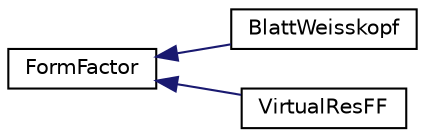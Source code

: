 digraph "Graphical Class Hierarchy"
{
  edge [fontname="Helvetica",fontsize="10",labelfontname="Helvetica",labelfontsize="10"];
  node [fontname="Helvetica",fontsize="10",shape=record];
  rankdir="LR";
  Node1 [label="FormFactor",height=0.2,width=0.4,color="black", fillcolor="white", style="filled",URL="$class_form_factor.html"];
  Node1 -> Node2 [dir="back",color="midnightblue",fontsize="10",style="solid",fontname="Helvetica"];
  Node2 [label="BlattWeisskopf",height=0.2,width=0.4,color="black", fillcolor="white", style="filled",URL="$class_blatt_weisskopf.html"];
  Node1 -> Node3 [dir="back",color="midnightblue",fontsize="10",style="solid",fontname="Helvetica"];
  Node3 [label="VirtualResFF",height=0.2,width=0.4,color="black", fillcolor="white", style="filled",URL="$class_virtual_res_f_f.html"];
}
